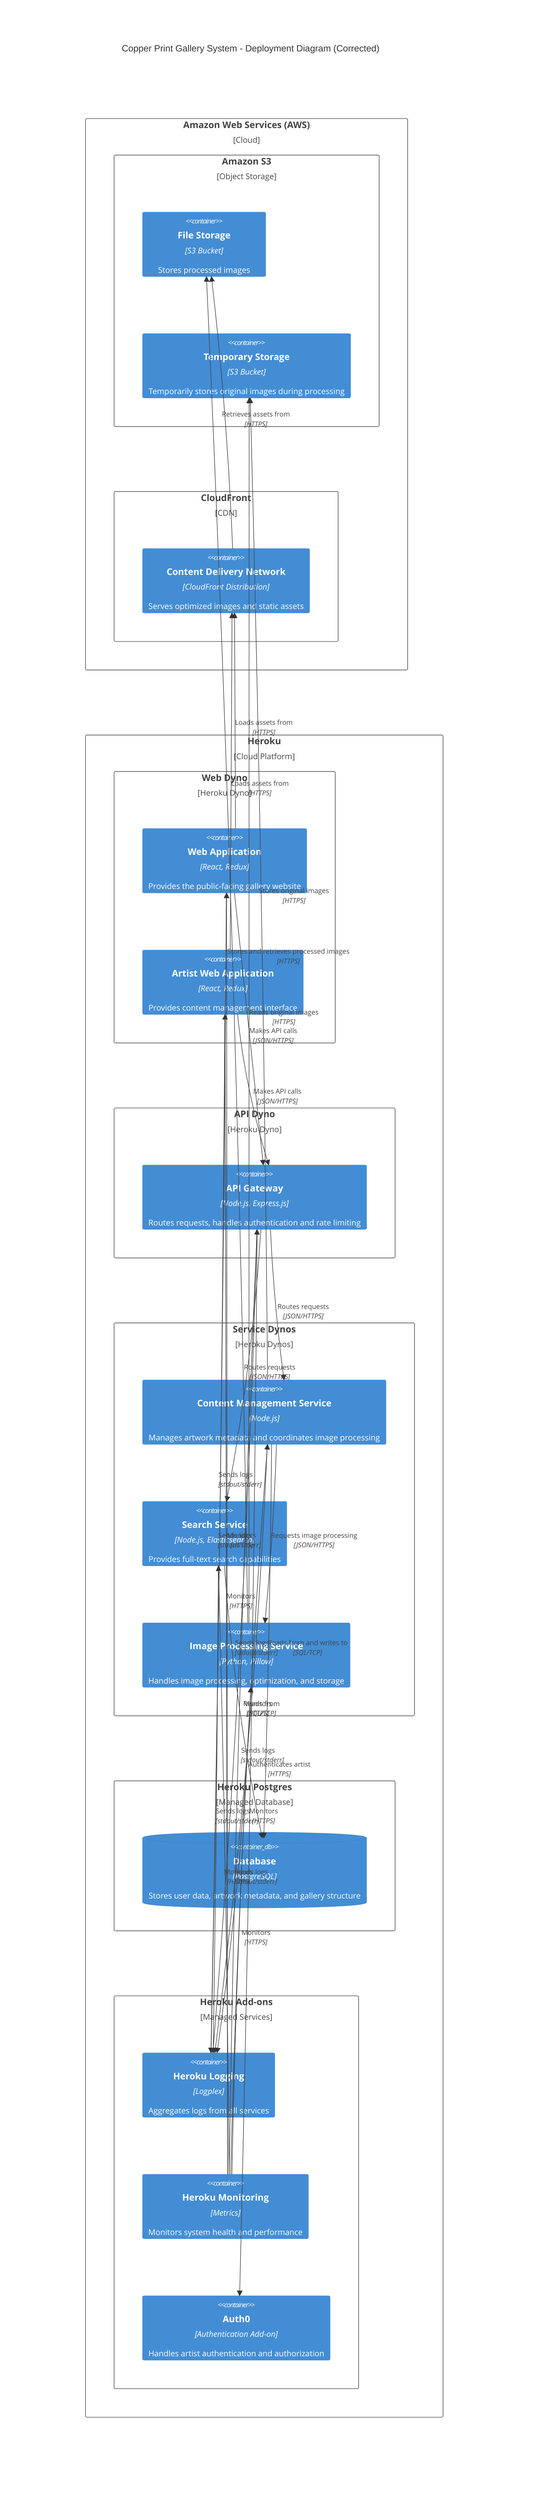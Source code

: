 C4Deployment
    title Copper Print Gallery System - Deployment Diagram (Corrected)

    Deployment_Node(aws, "Amazon Web Services (AWS)", "Cloud") {
        Deployment_Node(s3, "Amazon S3", "Object Storage") {
            Container(file_storage, "File Storage", "S3 Bucket", "Stores processed images")
            Container(temp_storage, "Temporary Storage", "S3 Bucket", "Temporarily stores original images during processing")
        }
        Deployment_Node(cloudfront, "CloudFront", "CDN") {
            Container(cdn, "Content Delivery Network", "CloudFront Distribution", "Serves optimized images and static assets")
        }
    }

    Deployment_Node(heroku, "Heroku", "Cloud Platform") {
        Deployment_Node(web_dyno, "Web Dyno", "Heroku Dyno") {
            Container(web_app, "Web Application", "React, Redux", "Provides the public-facing gallery website")
            Container(artist_web_app, "Artist Web Application", "React, Redux", "Provides content management interface")
        }
        Deployment_Node(api_dyno, "API Dyno", "Heroku Dyno") {
            Container(api_gateway, "API Gateway", "Node.js, Express.js", "Routes requests, handles authentication and rate limiting")
        }
        Deployment_Node(service_dynos, "Service Dynos", "Heroku Dynos") {
            Container(content_service, "Content Management Service", "Node.js", "Manages artwork metadata and coordinates image processing")
            Container(search_service, "Search Service", "Node.js, Elasticsearch", "Provides full-text search capabilities")
            Container(image_service, "Image Processing Service", "Python, Pillow", "Handles image processing, optimization, and storage")
        }
        Deployment_Node(heroku_postgres, "Heroku Postgres", "Managed Database") {
            ContainerDb(database, "Database", "PostgreSQL", "Stores user data, artwork metadata, and gallery structure")
        }
        Deployment_Node(heroku_addons, "Heroku Add-ons", "Managed Services") {
            Container(heroku_logging, "Heroku Logging", "Logplex", "Aggregates logs from all services")
            Container(heroku_monitoring, "Heroku Monitoring", "Metrics", "Monitors system health and performance")
            Container(auth0, "Auth0", "Authentication Add-on", "Handles artist authentication and authorization")
        }
    }

    Rel(web_app, api_gateway, "Makes API calls", "JSON/HTTPS")
    Rel(artist_web_app, api_gateway, "Makes API calls", "JSON/HTTPS")
    Rel(web_app, cdn, "Loads assets from", "HTTPS")
    Rel(artist_web_app, cdn, "Loads assets from", "HTTPS")

    Rel(api_gateway, auth0, "Authenticates artist", "HTTPS")
    Rel(api_gateway, content_service, "Routes requests", "JSON/HTTPS")
    Rel(api_gateway, search_service, "Routes requests", "JSON/HTTPS")

    Rel(content_service, image_service, "Requests image processing", "JSON/HTTPS")
    Rel(content_service, database, "Reads from and writes to", "SQL/TCP")
    Rel(content_service, temp_storage, "Stores original images", "HTTPS")
    Rel(search_service, database, "Reads from", "SQL/TCP")
    Rel(image_service, temp_storage, "Reads original images", "HTTPS")
    Rel(image_service, file_storage, "Stores and retrieves processed images", "HTTPS")

    Rel(cdn, file_storage, "Retrieves assets from", "HTTPS")

    Rel(web_app, heroku_logging, "Sends logs", "stdout/stderr")
    Rel(artist_web_app, heroku_logging, "Sends logs", "stdout/stderr")
    Rel(api_gateway, heroku_logging, "Sends logs", "stdout/stderr")
    Rel(content_service, heroku_logging, "Sends logs", "stdout/stderr")
    Rel(search_service, heroku_logging, "Sends logs", "stdout/stderr")
    Rel(image_service, heroku_logging, "Sends logs", "stdout/stderr")

    Rel(heroku_monitoring, web_app, "Monitors", "HTTPS")
    Rel(heroku_monitoring, artist_web_app, "Monitors", "HTTPS")
    Rel(heroku_monitoring, api_gateway, "Monitors", "HTTPS")
    Rel(heroku_monitoring, content_service, "Monitors", "HTTPS")
    Rel(heroku_monitoring, search_service, "Monitors", "HTTPS")
    Rel(heroku_monitoring, image_service, "Monitors", "HTTPS")

    UpdateLayoutConfig($c4ShapeInRow="3", $c4BoundaryInRow="1")